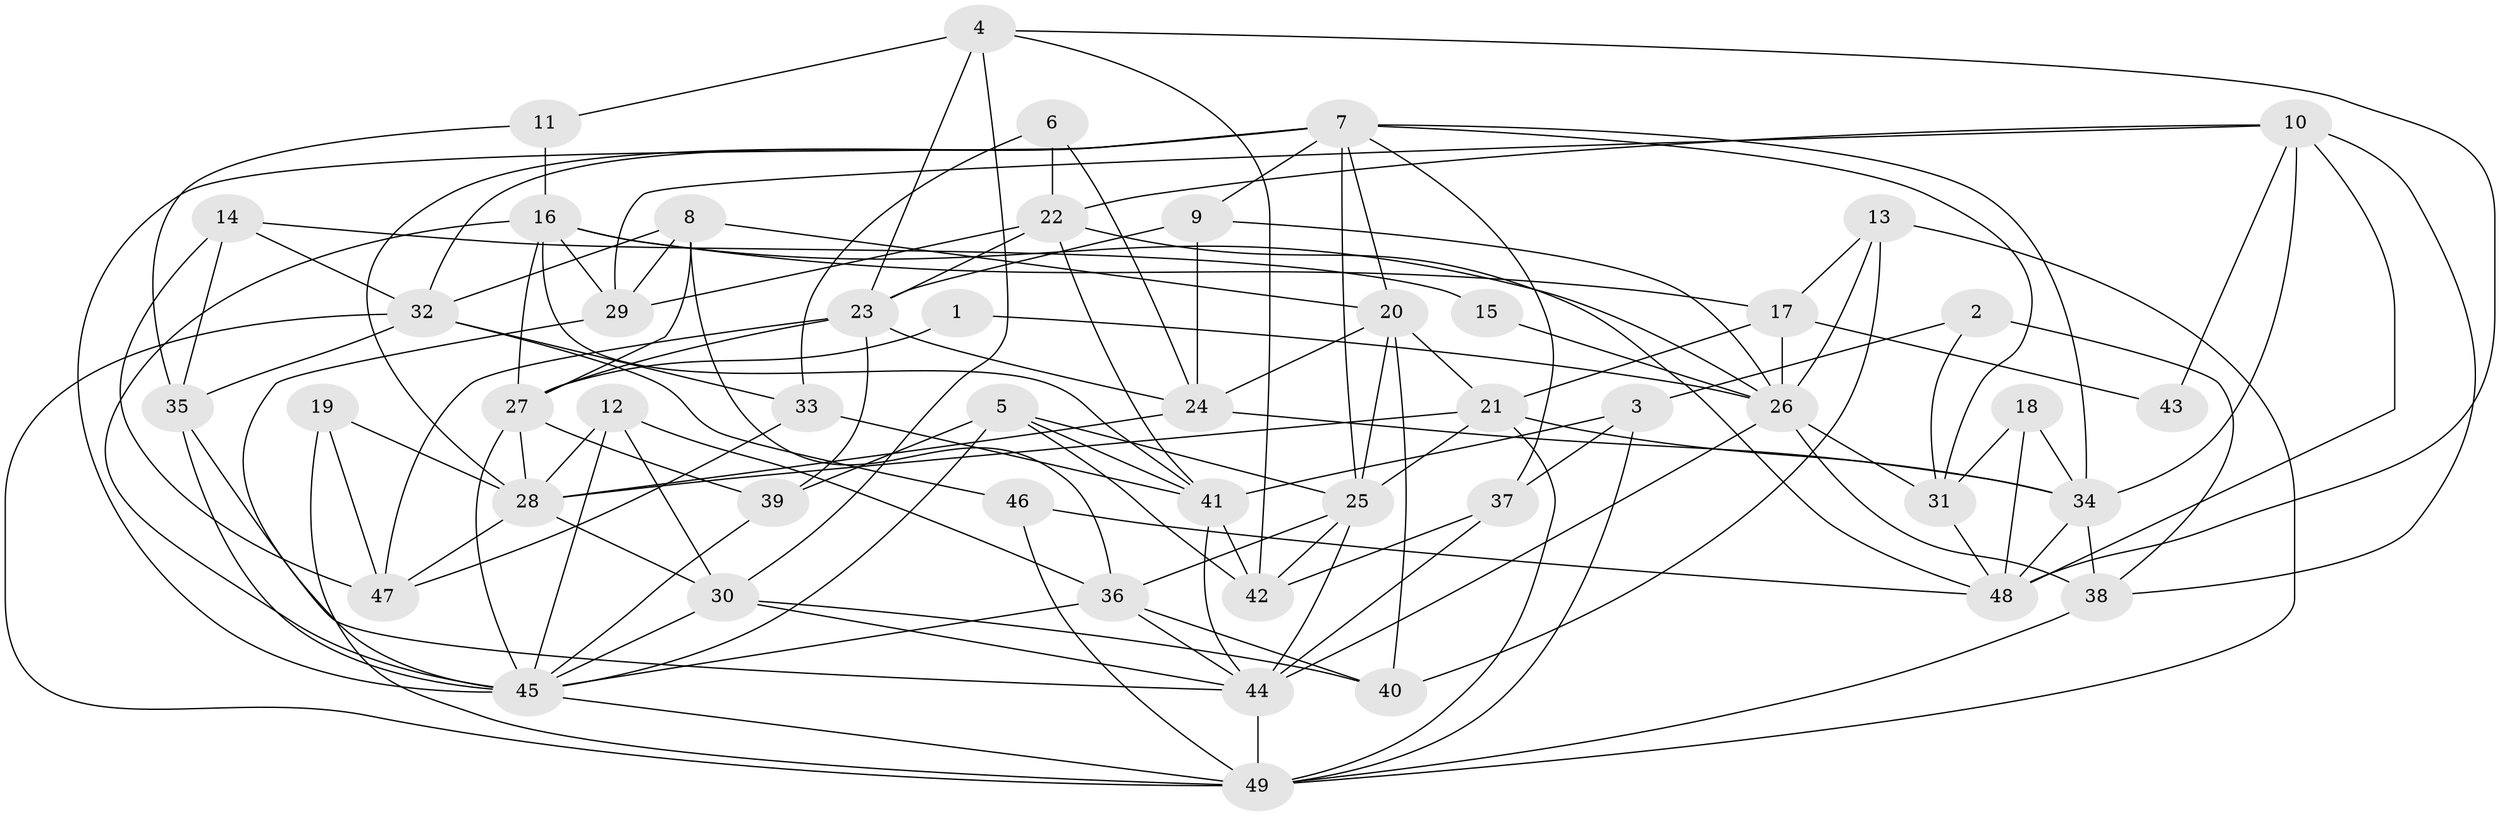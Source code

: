 // original degree distribution, {2: 0.12371134020618557, 7: 0.041237113402061855, 3: 0.27835051546391754, 4: 0.26804123711340205, 5: 0.21649484536082475, 6: 0.05154639175257732, 8: 0.020618556701030927}
// Generated by graph-tools (version 1.1) at 2025/02/03/09/25 03:02:12]
// undirected, 49 vertices, 131 edges
graph export_dot {
graph [start="1"]
  node [color=gray90,style=filled];
  1;
  2;
  3;
  4;
  5;
  6;
  7;
  8;
  9;
  10;
  11;
  12;
  13;
  14;
  15;
  16;
  17;
  18;
  19;
  20;
  21;
  22;
  23;
  24;
  25;
  26;
  27;
  28;
  29;
  30;
  31;
  32;
  33;
  34;
  35;
  36;
  37;
  38;
  39;
  40;
  41;
  42;
  43;
  44;
  45;
  46;
  47;
  48;
  49;
  1 -- 26 [weight=1.0];
  1 -- 27 [weight=1.0];
  2 -- 3 [weight=1.0];
  2 -- 31 [weight=1.0];
  2 -- 38 [weight=1.0];
  3 -- 37 [weight=1.0];
  3 -- 41 [weight=1.0];
  3 -- 49 [weight=2.0];
  4 -- 11 [weight=1.0];
  4 -- 23 [weight=1.0];
  4 -- 30 [weight=1.0];
  4 -- 42 [weight=1.0];
  4 -- 48 [weight=1.0];
  5 -- 25 [weight=1.0];
  5 -- 39 [weight=1.0];
  5 -- 41 [weight=1.0];
  5 -- 42 [weight=1.0];
  5 -- 45 [weight=1.0];
  6 -- 22 [weight=2.0];
  6 -- 24 [weight=1.0];
  6 -- 33 [weight=1.0];
  7 -- 9 [weight=2.0];
  7 -- 20 [weight=1.0];
  7 -- 25 [weight=1.0];
  7 -- 28 [weight=1.0];
  7 -- 31 [weight=1.0];
  7 -- 32 [weight=1.0];
  7 -- 34 [weight=1.0];
  7 -- 37 [weight=1.0];
  7 -- 45 [weight=1.0];
  8 -- 20 [weight=1.0];
  8 -- 27 [weight=1.0];
  8 -- 29 [weight=1.0];
  8 -- 32 [weight=1.0];
  8 -- 36 [weight=1.0];
  9 -- 23 [weight=1.0];
  9 -- 24 [weight=2.0];
  9 -- 26 [weight=1.0];
  10 -- 22 [weight=1.0];
  10 -- 29 [weight=1.0];
  10 -- 34 [weight=1.0];
  10 -- 38 [weight=1.0];
  10 -- 43 [weight=1.0];
  10 -- 48 [weight=1.0];
  11 -- 16 [weight=1.0];
  11 -- 35 [weight=1.0];
  12 -- 28 [weight=1.0];
  12 -- 30 [weight=2.0];
  12 -- 36 [weight=1.0];
  12 -- 45 [weight=1.0];
  13 -- 17 [weight=1.0];
  13 -- 26 [weight=1.0];
  13 -- 40 [weight=1.0];
  13 -- 49 [weight=1.0];
  14 -- 15 [weight=1.0];
  14 -- 32 [weight=2.0];
  14 -- 35 [weight=1.0];
  14 -- 47 [weight=1.0];
  15 -- 26 [weight=1.0];
  16 -- 17 [weight=1.0];
  16 -- 26 [weight=2.0];
  16 -- 27 [weight=1.0];
  16 -- 29 [weight=1.0];
  16 -- 41 [weight=1.0];
  16 -- 45 [weight=2.0];
  17 -- 21 [weight=1.0];
  17 -- 26 [weight=1.0];
  17 -- 43 [weight=1.0];
  18 -- 31 [weight=1.0];
  18 -- 34 [weight=1.0];
  18 -- 48 [weight=1.0];
  19 -- 28 [weight=1.0];
  19 -- 47 [weight=1.0];
  19 -- 49 [weight=1.0];
  20 -- 21 [weight=1.0];
  20 -- 24 [weight=1.0];
  20 -- 25 [weight=1.0];
  20 -- 40 [weight=1.0];
  21 -- 25 [weight=1.0];
  21 -- 28 [weight=1.0];
  21 -- 34 [weight=1.0];
  21 -- 49 [weight=1.0];
  22 -- 23 [weight=1.0];
  22 -- 29 [weight=1.0];
  22 -- 41 [weight=1.0];
  22 -- 48 [weight=1.0];
  23 -- 24 [weight=1.0];
  23 -- 27 [weight=1.0];
  23 -- 39 [weight=1.0];
  23 -- 47 [weight=1.0];
  24 -- 28 [weight=1.0];
  24 -- 34 [weight=1.0];
  25 -- 36 [weight=2.0];
  25 -- 42 [weight=1.0];
  25 -- 44 [weight=1.0];
  26 -- 31 [weight=1.0];
  26 -- 38 [weight=1.0];
  26 -- 44 [weight=1.0];
  27 -- 28 [weight=2.0];
  27 -- 39 [weight=1.0];
  27 -- 45 [weight=2.0];
  28 -- 30 [weight=1.0];
  28 -- 47 [weight=1.0];
  29 -- 45 [weight=1.0];
  30 -- 40 [weight=1.0];
  30 -- 44 [weight=1.0];
  30 -- 45 [weight=1.0];
  31 -- 48 [weight=1.0];
  32 -- 33 [weight=1.0];
  32 -- 35 [weight=1.0];
  32 -- 46 [weight=1.0];
  32 -- 49 [weight=1.0];
  33 -- 41 [weight=1.0];
  33 -- 47 [weight=1.0];
  34 -- 38 [weight=1.0];
  34 -- 48 [weight=1.0];
  35 -- 44 [weight=1.0];
  35 -- 45 [weight=1.0];
  36 -- 40 [weight=1.0];
  36 -- 44 [weight=1.0];
  36 -- 45 [weight=1.0];
  37 -- 42 [weight=1.0];
  37 -- 44 [weight=1.0];
  38 -- 49 [weight=1.0];
  39 -- 45 [weight=2.0];
  41 -- 42 [weight=1.0];
  41 -- 44 [weight=1.0];
  44 -- 49 [weight=2.0];
  45 -- 49 [weight=1.0];
  46 -- 48 [weight=1.0];
  46 -- 49 [weight=1.0];
}
